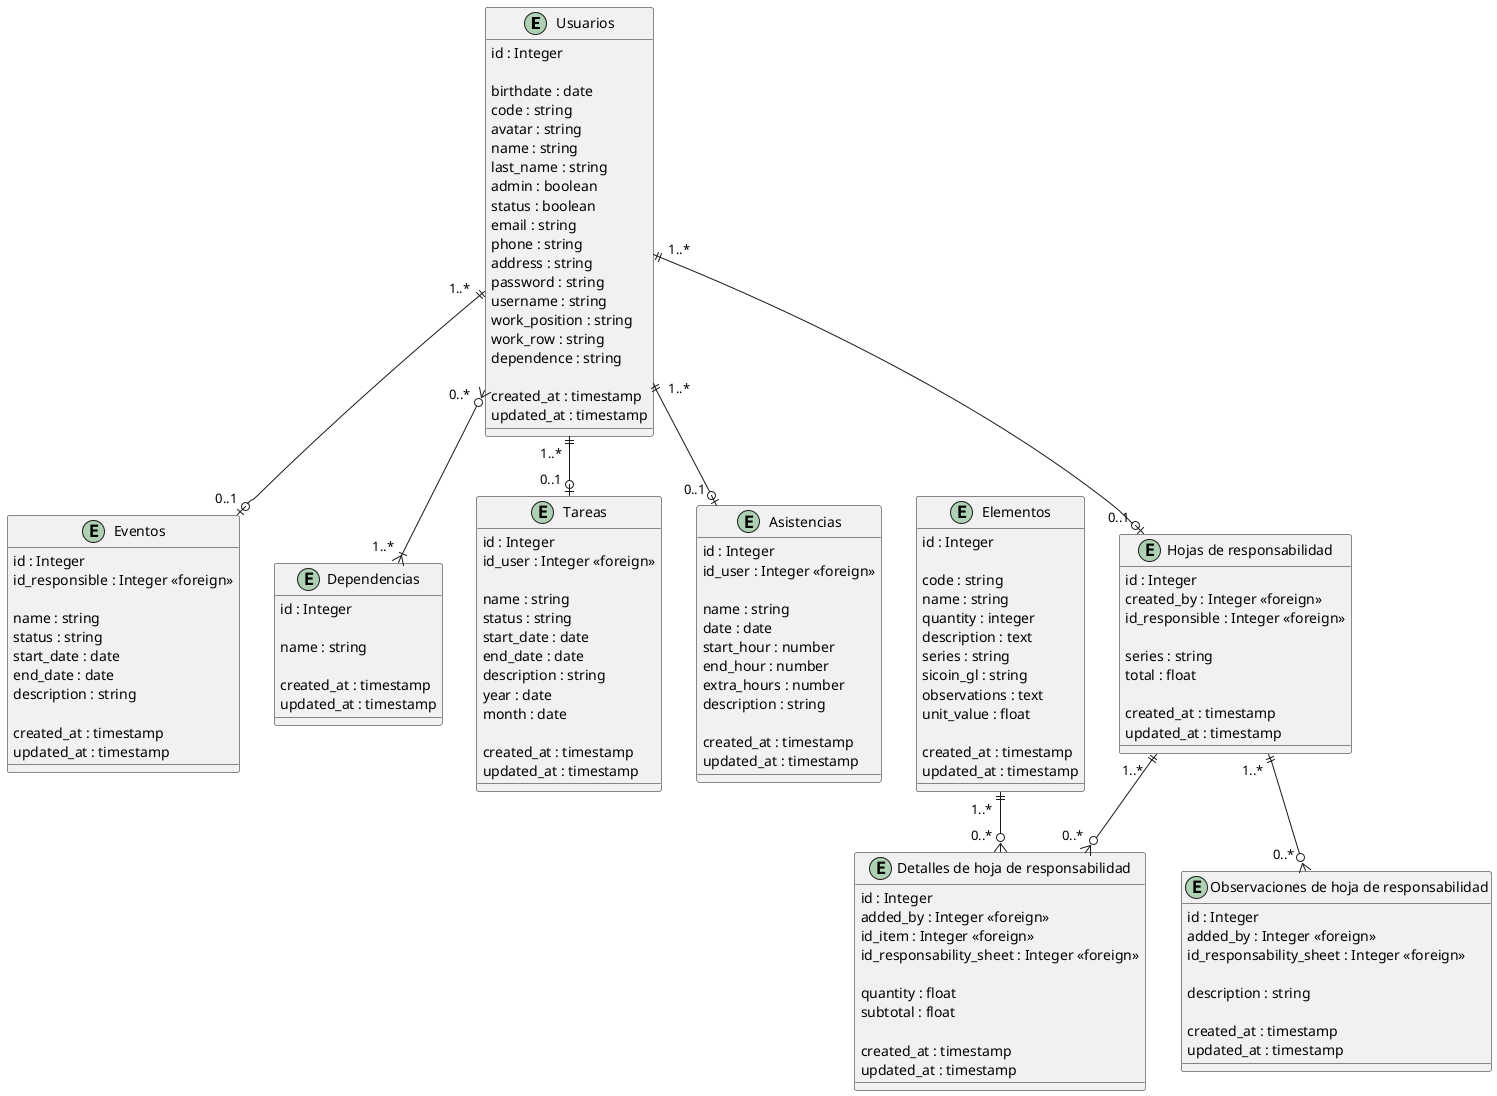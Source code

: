 @startuml "DC 01 - Identificación de entidades"

/' === Fuertes === '/
entity users as "Usuarios" {
    id : Integer

    birthdate : date
    code : string
    avatar : string
    name : string
    last_name : string
    admin : boolean
    status : boolean
    email : string
    phone : string
    address : string
    password : string
    username : string
    work_position : string
    work_row : string
    dependence : string

    created_at : timestamp
    updated_at : timestamp
}

entity events as "Eventos" {
    id : Integer
    id_responsible : Integer <<foreign>>

    name : string
    status : string
    start_date : date
    end_date : date
    description : string

    created_at : timestamp
    updated_at : timestamp
}

entity dependences as "Dependencias" {
    id : Integer

    name : string

    created_at : timestamp
    updated_at : timestamp
}

entity items as "Elementos" {
    id : Integer

    code : string
    name : string
    quantity : integer
    description : text
    series : string
    sicoin_gl : string
    observations : text
    unit_value : float

    created_at : timestamp
    updated_at : timestamp
}

/' === Debiles === '/
entity todos as "Tareas" {
    id : Integer
    id_user : Integer <<foreign>>

    name : string
    status : string
    start_date : date
    end_date : date
    description : string
    year : date
    month : date

    created_at : timestamp
    updated_at : timestamp
}

entity attendances as "Asistencias" {
    id : Integer
    id_user : Integer <<foreign>>

    name : string
    date : date
    start_hour : number
    end_hour : number
    extra_hours : number
    description : string

    created_at : timestamp
    updated_at : timestamp
}

entity responsability_sheets as "Hojas de responsabilidad" {
    id : Integer
    created_by : Integer <<foreign>>
    id_responsible : Integer <<foreign>>

    series : string
    total : float

    created_at : timestamp
    updated_at : timestamp
}

entity detail_responsibility_sheets as "Detalles de hoja de responsabilidad" {
    id : Integer
    added_by : Integer <<foreign>>
    id_item : Integer <<foreign>>
    id_responsability_sheet : Integer <<foreign>>

    quantity : float
    subtotal : float

    created_at : timestamp
    updated_at : timestamp
}

entity observation_responsibility_sheets as "Observaciones de hoja de responsabilidad" {
    id : Integer
    added_by : Integer <<foreign>>
    id_responsability_sheet : Integer <<foreign>>

    description : string

    created_at : timestamp
    updated_at : timestamp
}

/' === Relaciones === '/
users "  0..*  " }o--|{ "  1..*  " dependences
users "  1..*  " ||--o| "  0..1  " events
users "  1..*  " ||--o| "  0..1  " todos
users "  1..*  " ||--o| "  0..1  " attendances
users "  1..*  " ||--o| "  0..1  " responsability_sheets

responsability_sheets "  1..*  " ||--o{ "  0..*  " detail_responsibility_sheets
responsability_sheets "  1..*  " ||--o{ "  0..*  " observation_responsibility_sheets
items "  1..*  " ||--o{ "  0..*  " detail_responsibility_sheets

@enduml